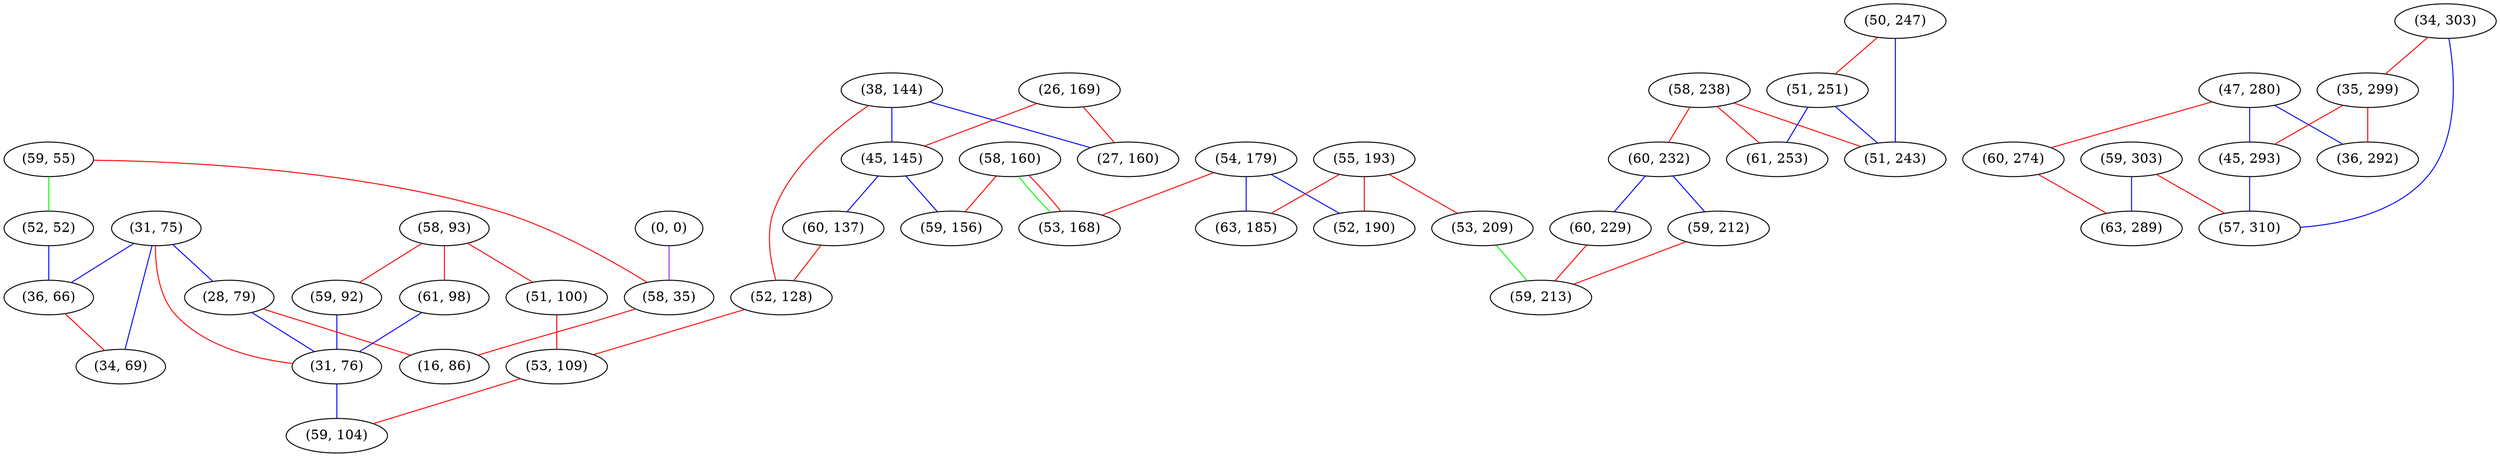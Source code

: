 graph "" {
"(59, 55)";
"(58, 238)";
"(47, 280)";
"(31, 75)";
"(58, 160)";
"(58, 93)";
"(52, 52)";
"(60, 232)";
"(54, 179)";
"(53, 168)";
"(59, 212)";
"(59, 92)";
"(38, 144)";
"(50, 247)";
"(60, 274)";
"(59, 303)";
"(51, 251)";
"(26, 169)";
"(45, 145)";
"(28, 79)";
"(55, 193)";
"(34, 303)";
"(36, 66)";
"(27, 160)";
"(60, 229)";
"(0, 0)";
"(51, 243)";
"(51, 100)";
"(60, 137)";
"(35, 299)";
"(52, 128)";
"(61, 98)";
"(53, 209)";
"(59, 156)";
"(53, 109)";
"(63, 289)";
"(61, 253)";
"(59, 213)";
"(36, 292)";
"(58, 35)";
"(45, 293)";
"(31, 76)";
"(16, 86)";
"(52, 190)";
"(63, 185)";
"(59, 104)";
"(34, 69)";
"(57, 310)";
"(59, 55)" -- "(52, 52)"  [color=green, key=0, weight=2];
"(59, 55)" -- "(58, 35)"  [color=red, key=0, weight=1];
"(58, 238)" -- "(60, 232)"  [color=red, key=0, weight=1];
"(58, 238)" -- "(51, 243)"  [color=red, key=0, weight=1];
"(58, 238)" -- "(61, 253)"  [color=red, key=0, weight=1];
"(47, 280)" -- "(60, 274)"  [color=red, key=0, weight=1];
"(47, 280)" -- "(36, 292)"  [color=blue, key=0, weight=3];
"(47, 280)" -- "(45, 293)"  [color=blue, key=0, weight=3];
"(31, 75)" -- "(31, 76)"  [color=red, key=0, weight=1];
"(31, 75)" -- "(36, 66)"  [color=blue, key=0, weight=3];
"(31, 75)" -- "(28, 79)"  [color=blue, key=0, weight=3];
"(31, 75)" -- "(34, 69)"  [color=blue, key=0, weight=3];
"(58, 160)" -- "(59, 156)"  [color=red, key=0, weight=1];
"(58, 160)" -- "(53, 168)"  [color=green, key=0, weight=2];
"(58, 160)" -- "(53, 168)"  [color=red, key=1, weight=1];
"(58, 93)" -- "(61, 98)"  [color=red, key=0, weight=1];
"(58, 93)" -- "(59, 92)"  [color=red, key=0, weight=1];
"(58, 93)" -- "(51, 100)"  [color=red, key=0, weight=1];
"(52, 52)" -- "(36, 66)"  [color=blue, key=0, weight=3];
"(60, 232)" -- "(60, 229)"  [color=blue, key=0, weight=3];
"(60, 232)" -- "(59, 212)"  [color=blue, key=0, weight=3];
"(54, 179)" -- "(52, 190)"  [color=blue, key=0, weight=3];
"(54, 179)" -- "(53, 168)"  [color=red, key=0, weight=1];
"(54, 179)" -- "(63, 185)"  [color=blue, key=0, weight=3];
"(59, 212)" -- "(59, 213)"  [color=red, key=0, weight=1];
"(59, 92)" -- "(31, 76)"  [color=blue, key=0, weight=3];
"(38, 144)" -- "(27, 160)"  [color=blue, key=0, weight=3];
"(38, 144)" -- "(45, 145)"  [color=blue, key=0, weight=3];
"(38, 144)" -- "(52, 128)"  [color=red, key=0, weight=1];
"(50, 247)" -- "(51, 251)"  [color=red, key=0, weight=1];
"(50, 247)" -- "(51, 243)"  [color=blue, key=0, weight=3];
"(60, 274)" -- "(63, 289)"  [color=red, key=0, weight=1];
"(59, 303)" -- "(57, 310)"  [color=red, key=0, weight=1];
"(59, 303)" -- "(63, 289)"  [color=blue, key=0, weight=3];
"(51, 251)" -- "(51, 243)"  [color=blue, key=0, weight=3];
"(51, 251)" -- "(61, 253)"  [color=blue, key=0, weight=3];
"(26, 169)" -- "(27, 160)"  [color=red, key=0, weight=1];
"(26, 169)" -- "(45, 145)"  [color=red, key=0, weight=1];
"(45, 145)" -- "(59, 156)"  [color=blue, key=0, weight=3];
"(45, 145)" -- "(60, 137)"  [color=blue, key=0, weight=3];
"(28, 79)" -- "(31, 76)"  [color=blue, key=0, weight=3];
"(28, 79)" -- "(16, 86)"  [color=red, key=0, weight=1];
"(55, 193)" -- "(53, 209)"  [color=red, key=0, weight=1];
"(55, 193)" -- "(52, 190)"  [color=red, key=0, weight=1];
"(55, 193)" -- "(63, 185)"  [color=red, key=0, weight=1];
"(34, 303)" -- "(57, 310)"  [color=blue, key=0, weight=3];
"(34, 303)" -- "(35, 299)"  [color=red, key=0, weight=1];
"(36, 66)" -- "(34, 69)"  [color=red, key=0, weight=1];
"(60, 229)" -- "(59, 213)"  [color=red, key=0, weight=1];
"(0, 0)" -- "(58, 35)"  [color=purple, key=0, weight=4];
"(51, 100)" -- "(53, 109)"  [color=red, key=0, weight=1];
"(60, 137)" -- "(52, 128)"  [color=red, key=0, weight=1];
"(35, 299)" -- "(36, 292)"  [color=red, key=0, weight=1];
"(35, 299)" -- "(45, 293)"  [color=red, key=0, weight=1];
"(52, 128)" -- "(53, 109)"  [color=red, key=0, weight=1];
"(61, 98)" -- "(31, 76)"  [color=blue, key=0, weight=3];
"(53, 209)" -- "(59, 213)"  [color=green, key=0, weight=2];
"(53, 109)" -- "(59, 104)"  [color=red, key=0, weight=1];
"(58, 35)" -- "(16, 86)"  [color=red, key=0, weight=1];
"(45, 293)" -- "(57, 310)"  [color=blue, key=0, weight=3];
"(31, 76)" -- "(59, 104)"  [color=blue, key=0, weight=3];
}
